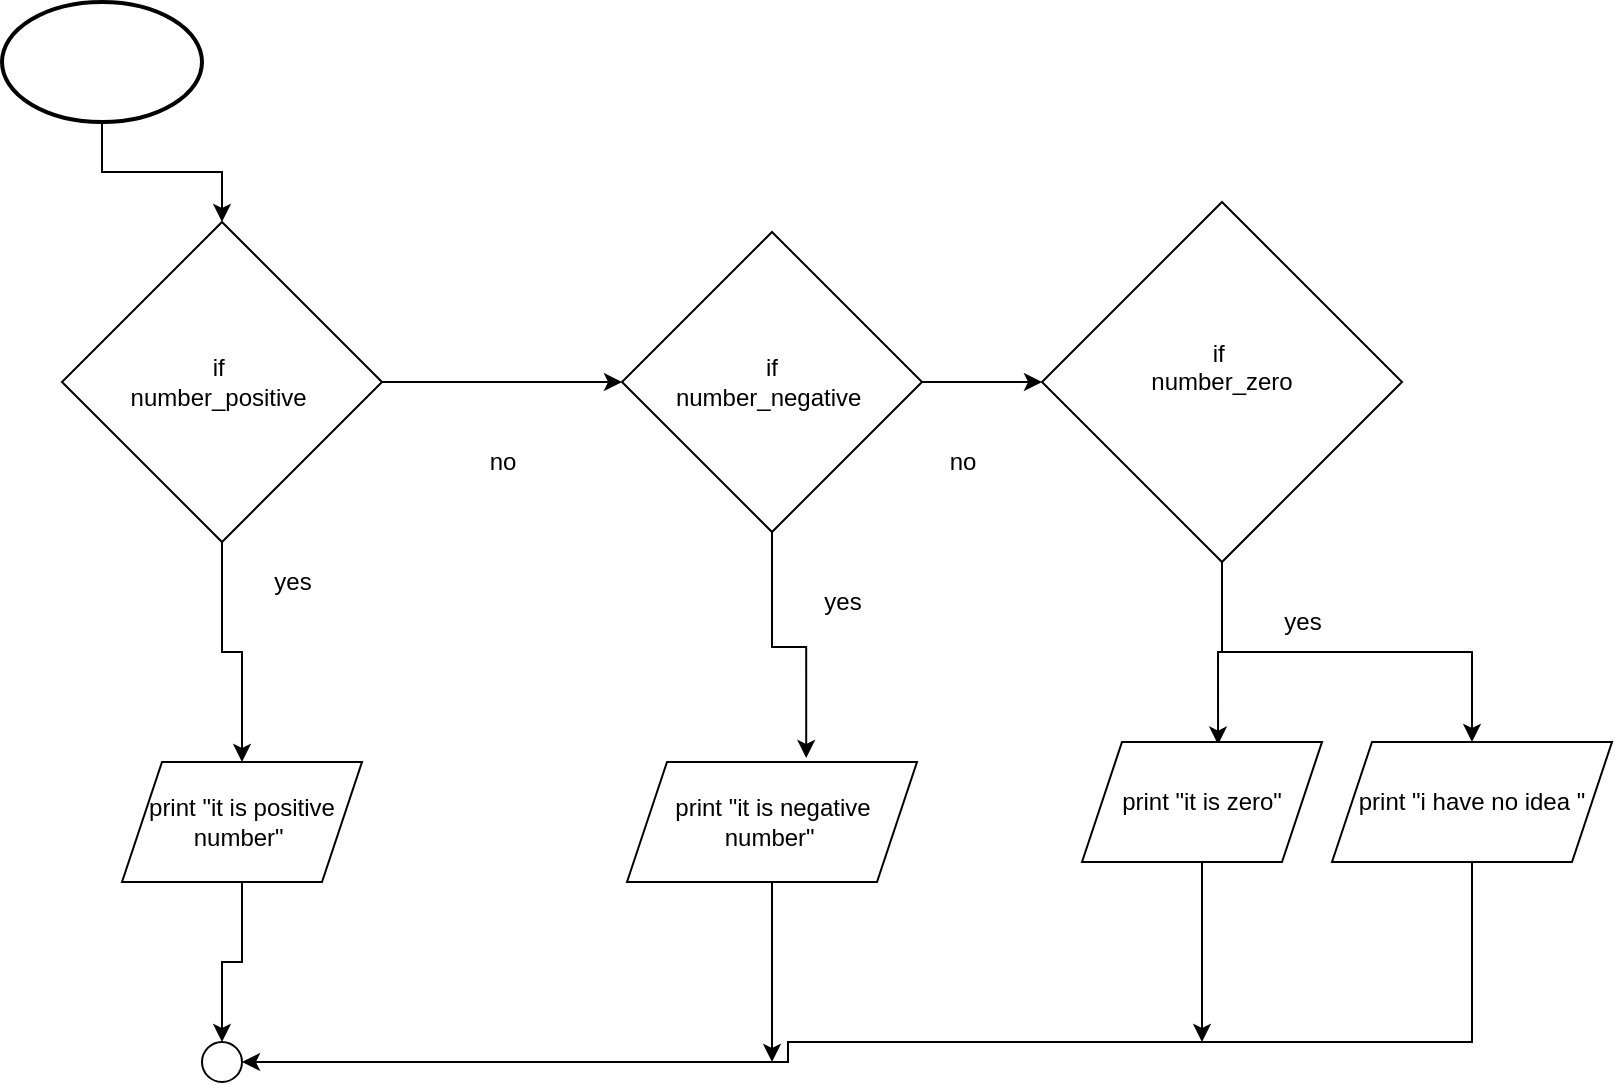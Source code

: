 <mxfile>
    <diagram id="p__bdrKbwwwq-phh9YHa" name="Page-1">
        <mxGraphModel dx="434" dy="332" grid="1" gridSize="10" guides="1" tooltips="1" connect="1" arrows="1" fold="1" page="1" pageScale="1" pageWidth="827" pageHeight="1169" math="0" shadow="0">
            <root>
                <mxCell id="0"/>
                <mxCell id="1" parent="0"/>
                <mxCell id="7" style="edgeStyle=orthogonalEdgeStyle;rounded=0;html=1;entryX=0.5;entryY=0;entryDx=0;entryDy=0;" parent="1" source="2" target="6" edge="1">
                    <mxGeometry relative="1" as="geometry"/>
                </mxCell>
                <mxCell id="10" style="edgeStyle=orthogonalEdgeStyle;rounded=0;html=1;entryX=0;entryY=0.5;entryDx=0;entryDy=0;" parent="1" source="2" target="9" edge="1">
                    <mxGeometry relative="1" as="geometry"/>
                </mxCell>
                <mxCell id="2" value="if&amp;nbsp;&lt;br&gt;number_positive&amp;nbsp;" style="rhombus;whiteSpace=wrap;html=1;" parent="1" vertex="1">
                    <mxGeometry x="40" y="120" width="160" height="160" as="geometry"/>
                </mxCell>
                <mxCell id="3" value="" style="verticalLabelPosition=bottom;verticalAlign=top;html=1;shape=mxgraph.flowchart.on-page_reference;" parent="1" vertex="1">
                    <mxGeometry x="30" y="90" height="10" as="geometry"/>
                </mxCell>
                <mxCell id="4" value="" style="whiteSpace=wrap;html=1;" parent="1" vertex="1">
                    <mxGeometry x="10" y="50" height="60" as="geometry"/>
                </mxCell>
                <mxCell id="23" style="edgeStyle=orthogonalEdgeStyle;rounded=0;html=1;" parent="1" source="6" target="21" edge="1">
                    <mxGeometry relative="1" as="geometry"/>
                </mxCell>
                <mxCell id="6" value="print &quot;it is positive number&quot;&amp;nbsp;" style="shape=parallelogram;perimeter=parallelogramPerimeter;whiteSpace=wrap;html=1;fixedSize=1;" parent="1" vertex="1">
                    <mxGeometry x="70" y="390" width="120" height="60" as="geometry"/>
                </mxCell>
                <mxCell id="8" value="yes&lt;br&gt;" style="text;html=1;align=center;verticalAlign=middle;resizable=0;points=[];autosize=1;strokeColor=none;fillColor=none;" parent="1" vertex="1">
                    <mxGeometry x="140" y="290" width="30" height="20" as="geometry"/>
                </mxCell>
                <mxCell id="12" style="edgeStyle=orthogonalEdgeStyle;rounded=0;html=1;" parent="1" source="9" target="11" edge="1">
                    <mxGeometry relative="1" as="geometry"/>
                </mxCell>
                <mxCell id="16" style="edgeStyle=orthogonalEdgeStyle;rounded=0;html=1;entryX=0.618;entryY=-0.034;entryDx=0;entryDy=0;entryPerimeter=0;" parent="1" source="9" target="15" edge="1">
                    <mxGeometry relative="1" as="geometry"/>
                </mxCell>
                <mxCell id="9" value="if&lt;br&gt;number_negative&amp;nbsp;" style="rhombus;whiteSpace=wrap;html=1;" parent="1" vertex="1">
                    <mxGeometry x="320" y="125" width="150" height="150" as="geometry"/>
                </mxCell>
                <mxCell id="19" style="edgeStyle=orthogonalEdgeStyle;rounded=0;html=1;entryX=0.567;entryY=0.021;entryDx=0;entryDy=0;entryPerimeter=0;" parent="1" source="11" target="18" edge="1">
                    <mxGeometry relative="1" as="geometry"/>
                </mxCell>
                <mxCell id="25" style="edgeStyle=orthogonalEdgeStyle;rounded=0;html=1;entryX=0.5;entryY=0;entryDx=0;entryDy=0;" parent="1" source="11" target="24" edge="1">
                    <mxGeometry relative="1" as="geometry"/>
                </mxCell>
                <mxCell id="11" value="if&amp;nbsp;&lt;br&gt;number_zero&lt;br&gt;&amp;nbsp;" style="rhombus;whiteSpace=wrap;html=1;" parent="1" vertex="1">
                    <mxGeometry x="530" y="110" width="180" height="180" as="geometry"/>
                </mxCell>
                <mxCell id="13" value="no" style="text;html=1;align=center;verticalAlign=middle;resizable=0;points=[];autosize=1;strokeColor=none;fillColor=none;" parent="1" vertex="1">
                    <mxGeometry x="245" y="230" width="30" height="20" as="geometry"/>
                </mxCell>
                <mxCell id="14" value="no&lt;br&gt;" style="text;html=1;align=center;verticalAlign=middle;resizable=0;points=[];autosize=1;strokeColor=none;fillColor=none;" parent="1" vertex="1">
                    <mxGeometry x="475" y="230" width="30" height="20" as="geometry"/>
                </mxCell>
                <mxCell id="29" style="edgeStyle=orthogonalEdgeStyle;rounded=0;html=1;" parent="1" source="15" edge="1">
                    <mxGeometry relative="1" as="geometry">
                        <mxPoint x="395" y="540" as="targetPoint"/>
                    </mxGeometry>
                </mxCell>
                <mxCell id="15" value="print &quot;it is negative number&quot;&amp;nbsp;" style="shape=parallelogram;perimeter=parallelogramPerimeter;whiteSpace=wrap;html=1;fixedSize=1;" parent="1" vertex="1">
                    <mxGeometry x="322.5" y="390" width="145" height="60" as="geometry"/>
                </mxCell>
                <mxCell id="17" value="yes" style="text;html=1;align=center;verticalAlign=middle;resizable=0;points=[];autosize=1;strokeColor=none;fillColor=none;" parent="1" vertex="1">
                    <mxGeometry x="415" y="300" width="30" height="20" as="geometry"/>
                </mxCell>
                <mxCell id="28" style="edgeStyle=orthogonalEdgeStyle;rounded=0;html=1;" parent="1" source="18" edge="1">
                    <mxGeometry relative="1" as="geometry">
                        <mxPoint x="610" y="530" as="targetPoint"/>
                    </mxGeometry>
                </mxCell>
                <mxCell id="18" value="print &quot;it is zero&quot;" style="shape=parallelogram;perimeter=parallelogramPerimeter;whiteSpace=wrap;html=1;fixedSize=1;" parent="1" vertex="1">
                    <mxGeometry x="550" y="380" width="120" height="60" as="geometry"/>
                </mxCell>
                <mxCell id="20" value="yes" style="text;html=1;align=center;verticalAlign=middle;resizable=0;points=[];autosize=1;strokeColor=none;fillColor=none;" parent="1" vertex="1">
                    <mxGeometry x="645" y="310" width="30" height="20" as="geometry"/>
                </mxCell>
                <mxCell id="21" value="" style="ellipse;whiteSpace=wrap;html=1;aspect=fixed;" parent="1" vertex="1">
                    <mxGeometry x="110" y="530" width="20" height="20" as="geometry"/>
                </mxCell>
                <mxCell id="26" style="edgeStyle=orthogonalEdgeStyle;rounded=0;html=1;entryX=1;entryY=0.5;entryDx=0;entryDy=0;" parent="1" source="24" target="21" edge="1">
                    <mxGeometry relative="1" as="geometry">
                        <Array as="points">
                            <mxPoint x="745" y="530"/>
                            <mxPoint x="403" y="530"/>
                            <mxPoint x="403" y="540"/>
                        </Array>
                    </mxGeometry>
                </mxCell>
                <mxCell id="24" value="print &quot;i have no idea &quot;" style="shape=parallelogram;perimeter=parallelogramPerimeter;whiteSpace=wrap;html=1;fixedSize=1;" parent="1" vertex="1">
                    <mxGeometry x="675" y="380" width="140" height="60" as="geometry"/>
                </mxCell>
                <mxCell id="31" style="edgeStyle=orthogonalEdgeStyle;html=1;entryX=0.5;entryY=0;entryDx=0;entryDy=0;rounded=0;" edge="1" parent="1" source="30" target="2">
                    <mxGeometry relative="1" as="geometry"/>
                </mxCell>
                <mxCell id="30" value="" style="strokeWidth=2;html=1;shape=mxgraph.flowchart.start_1;whiteSpace=wrap;" vertex="1" parent="1">
                    <mxGeometry x="10" y="10" width="100" height="60" as="geometry"/>
                </mxCell>
            </root>
        </mxGraphModel>
    </diagram>
</mxfile>